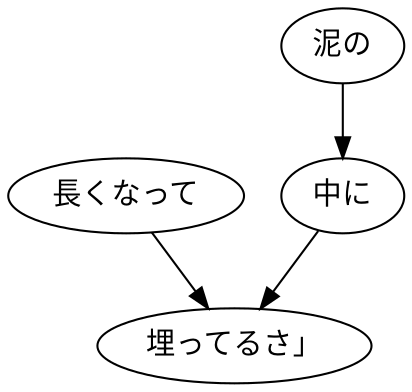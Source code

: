 digraph graph5463 {
	node0 [label="長くなって"];
	node1 [label="泥の"];
	node2 [label="中に"];
	node3 [label="埋ってるさ」"];
	node0 -> node3;
	node1 -> node2;
	node2 -> node3;
}
